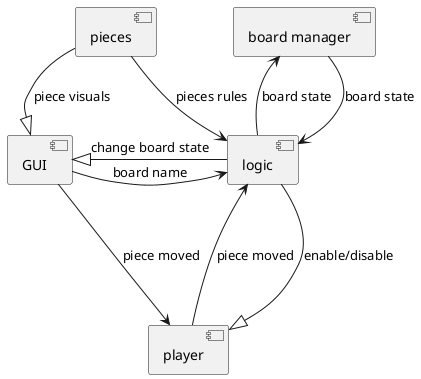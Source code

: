 @startuml

[GUI] <|- [logic] : change board state
[GUI] -> [player] : piece moved
[player] ---> [logic] : piece moved
[GUI] -> [logic] : board name
[logic] --|> [player] : enable/disable
[pieces] --> [logic] : pieces rules
[pieces] --|> [GUI] : piece visuals
[board manager] <-- [logic] : board state
[board manager] -> [logic] : board state

@enduml